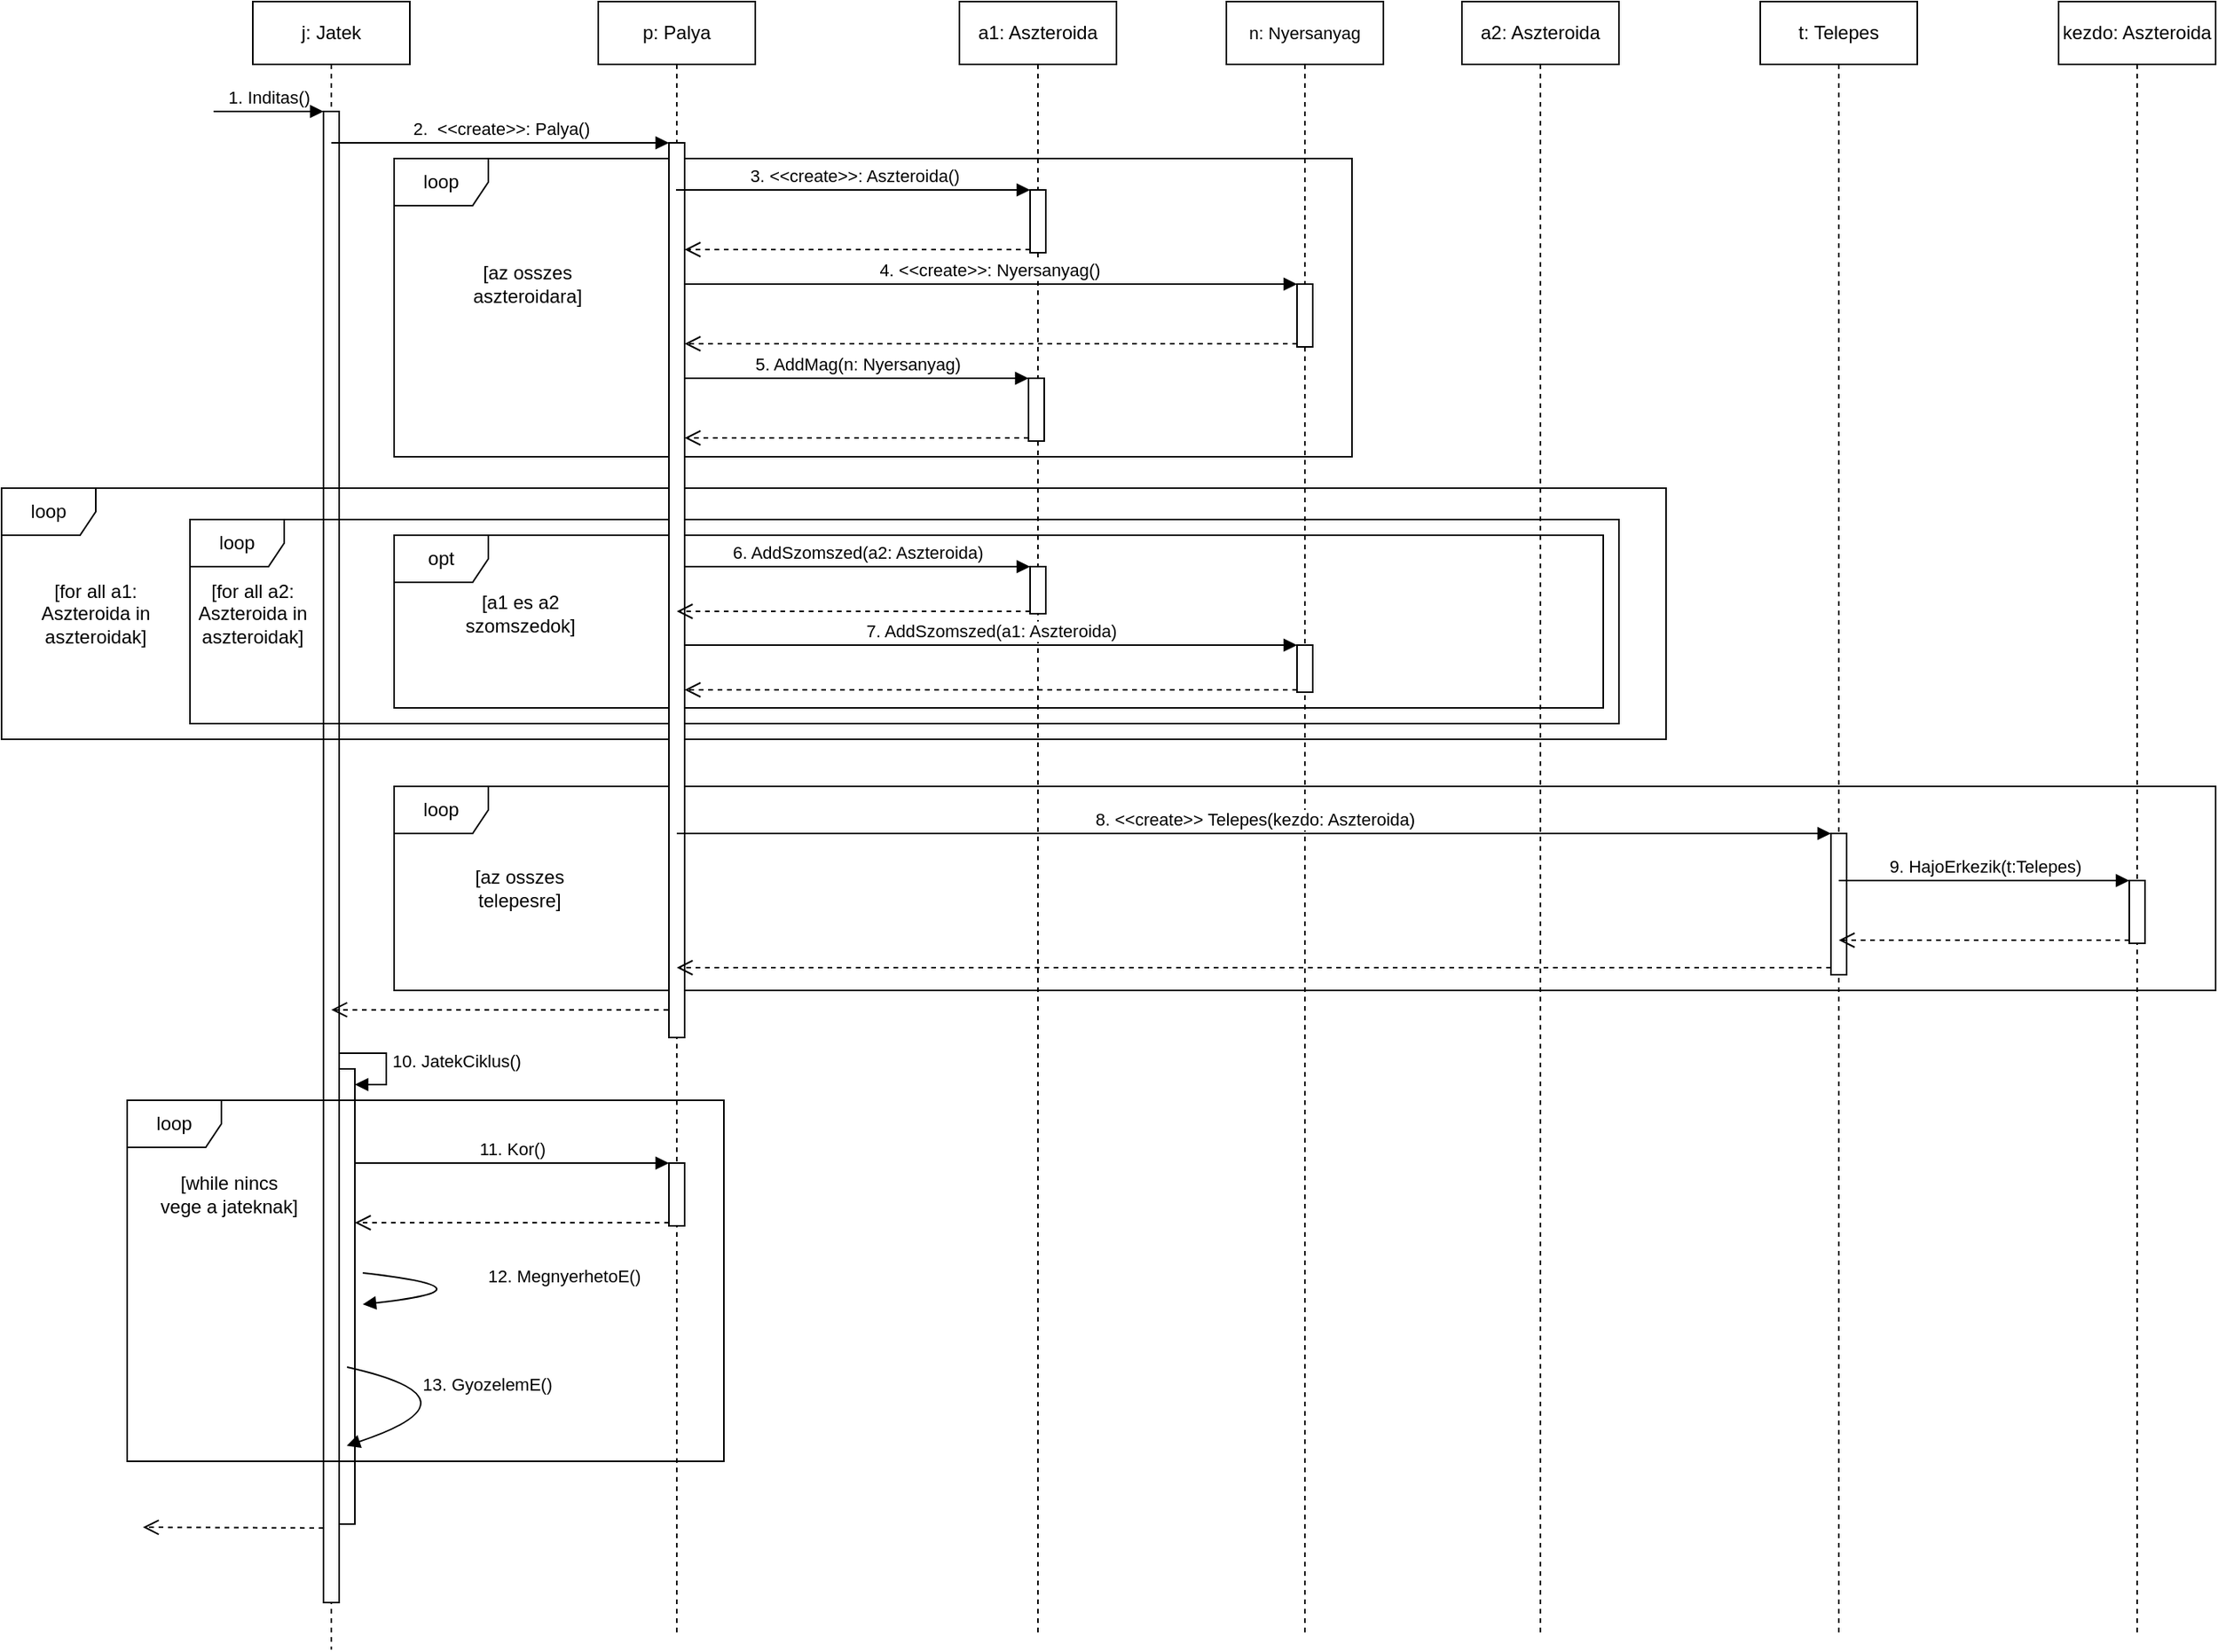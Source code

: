 <mxfile version="14.4.3" type="github" pages="3">
  <diagram id="XYwKMM7jnjSHmwa1re68" name="Page-2">
    <mxGraphModel dx="1960" dy="1268" grid="1" gridSize="10" guides="1" tooltips="1" connect="1" arrows="1" fold="1" page="1" pageScale="1" pageWidth="827" pageHeight="1169" math="0" shadow="0">
      <root>
        <mxCell id="UW_OAQmKXaL1REWa_Gpy-0" />
        <mxCell id="UW_OAQmKXaL1REWa_Gpy-1" parent="UW_OAQmKXaL1REWa_Gpy-0" />
        <mxCell id="tZIklSv6UKWIALs6BuAf-0" value="j: Jatek" style="shape=umlLifeline;perimeter=lifelinePerimeter;whiteSpace=wrap;html=1;container=1;collapsible=0;recursiveResize=0;outlineConnect=0;" parent="UW_OAQmKXaL1REWa_Gpy-1" vertex="1">
          <mxGeometry x="170" y="40" width="100" height="1050" as="geometry" />
        </mxCell>
        <mxCell id="tZIklSv6UKWIALs6BuAf-1" value="" style="html=1;points=[];perimeter=orthogonalPerimeter;" parent="tZIklSv6UKWIALs6BuAf-0" vertex="1">
          <mxGeometry x="45" y="70" width="10" height="950" as="geometry" />
        </mxCell>
        <mxCell id="tZIklSv6UKWIALs6BuAf-2" value="1. Inditas()" style="html=1;verticalAlign=bottom;endArrow=block;entryX=0;entryY=0;" parent="tZIklSv6UKWIALs6BuAf-0" target="tZIklSv6UKWIALs6BuAf-1" edge="1">
          <mxGeometry relative="1" as="geometry">
            <mxPoint x="-25" y="70" as="sourcePoint" />
          </mxGeometry>
        </mxCell>
        <mxCell id="tZIklSv6UKWIALs6BuAf-3" value="" style="html=1;verticalAlign=bottom;endArrow=open;dashed=1;endSize=8;exitX=0;exitY=0.95;" parent="tZIklSv6UKWIALs6BuAf-0" source="tZIklSv6UKWIALs6BuAf-1" edge="1">
          <mxGeometry x="1" y="-88" relative="1" as="geometry">
            <mxPoint x="-70" y="972" as="targetPoint" />
            <mxPoint x="-66" y="28" as="offset" />
          </mxGeometry>
        </mxCell>
        <mxCell id="tZIklSv6UKWIALs6BuAf-4" value="" style="html=1;points=[];perimeter=orthogonalPerimeter;" parent="tZIklSv6UKWIALs6BuAf-0" vertex="1">
          <mxGeometry x="55" y="680" width="10" height="290" as="geometry" />
        </mxCell>
        <mxCell id="tZIklSv6UKWIALs6BuAf-5" value="10. JatekCiklus()" style="edgeStyle=orthogonalEdgeStyle;html=1;align=left;spacingLeft=2;endArrow=block;rounded=0;entryX=1;entryY=0;" parent="tZIklSv6UKWIALs6BuAf-0" edge="1">
          <mxGeometry relative="1" as="geometry">
            <mxPoint x="55" y="670" as="sourcePoint" />
            <Array as="points">
              <mxPoint x="85" y="670" />
              <mxPoint x="85" y="690" />
            </Array>
            <mxPoint x="65" y="690" as="targetPoint" />
          </mxGeometry>
        </mxCell>
        <mxCell id="EWzqx7MmDM_D0yYkstTS-45" value="loop" style="shape=umlFrame;whiteSpace=wrap;html=1;" parent="tZIklSv6UKWIALs6BuAf-0" vertex="1">
          <mxGeometry x="-160" y="310" width="1060" height="160" as="geometry" />
        </mxCell>
        <mxCell id="EWzqx7MmDM_D0yYkstTS-46" value="loop" style="shape=umlFrame;whiteSpace=wrap;html=1;" parent="tZIklSv6UKWIALs6BuAf-0" vertex="1">
          <mxGeometry x="90" y="500" width="1160" height="130" as="geometry" />
        </mxCell>
        <mxCell id="EWzqx7MmDM_D0yYkstTS-47" value="[az osszes telepesre]" style="text;html=1;strokeColor=none;fillColor=none;align=center;verticalAlign=middle;whiteSpace=wrap;rounded=0;" parent="tZIklSv6UKWIALs6BuAf-0" vertex="1">
          <mxGeometry x="130" y="555" width="80" height="20" as="geometry" />
        </mxCell>
        <mxCell id="BgFgvHg0UsxG7nisXvli-3" value="loop" style="shape=umlFrame;whiteSpace=wrap;html=1;" parent="tZIklSv6UKWIALs6BuAf-0" vertex="1">
          <mxGeometry x="-40" y="330" width="910" height="130" as="geometry" />
        </mxCell>
        <mxCell id="BgFgvHg0UsxG7nisXvli-4" value="opt" style="shape=umlFrame;whiteSpace=wrap;html=1;" parent="tZIklSv6UKWIALs6BuAf-0" vertex="1">
          <mxGeometry x="90" y="340" width="770" height="110" as="geometry" />
        </mxCell>
        <mxCell id="BgFgvHg0UsxG7nisXvli-8" value="[for all a2: Aszteroida in aszteroidak]" style="text;html=1;strokeColor=none;fillColor=none;align=center;verticalAlign=middle;whiteSpace=wrap;rounded=0;" parent="tZIklSv6UKWIALs6BuAf-0" vertex="1">
          <mxGeometry x="-40" y="380" width="80" height="20" as="geometry" />
        </mxCell>
        <mxCell id="BgFgvHg0UsxG7nisXvli-9" value="[a1 es a2 szomszedok]" style="text;html=1;strokeColor=none;fillColor=none;align=center;verticalAlign=middle;whiteSpace=wrap;rounded=0;" parent="tZIklSv6UKWIALs6BuAf-0" vertex="1">
          <mxGeometry x="132.5" y="380" width="75" height="20" as="geometry" />
        </mxCell>
        <mxCell id="BgFgvHg0UsxG7nisXvli-5" value="[for all a1: Aszteroida in aszteroidak]" style="text;html=1;strokeColor=none;fillColor=none;align=center;verticalAlign=middle;whiteSpace=wrap;rounded=0;" parent="tZIklSv6UKWIALs6BuAf-0" vertex="1">
          <mxGeometry x="-140" y="380" width="80" height="20" as="geometry" />
        </mxCell>
        <mxCell id="EWzqx7MmDM_D0yYkstTS-43" value="loop" style="shape=umlFrame;whiteSpace=wrap;html=1;" parent="UW_OAQmKXaL1REWa_Gpy-1" vertex="1">
          <mxGeometry x="260" y="140" width="610" height="190" as="geometry" />
        </mxCell>
        <mxCell id="tZIklSv6UKWIALs6BuAf-10" value="loop" style="shape=umlFrame;whiteSpace=wrap;html=1;" parent="UW_OAQmKXaL1REWa_Gpy-1" vertex="1">
          <mxGeometry x="90" y="740" width="380" height="230" as="geometry" />
        </mxCell>
        <mxCell id="tZIklSv6UKWIALs6BuAf-6" value="p: Palya" style="shape=umlLifeline;perimeter=lifelinePerimeter;whiteSpace=wrap;html=1;container=1;collapsible=0;recursiveResize=0;outlineConnect=0;" parent="UW_OAQmKXaL1REWa_Gpy-1" vertex="1">
          <mxGeometry x="390" y="40" width="100" height="1040" as="geometry" />
        </mxCell>
        <mxCell id="tZIklSv6UKWIALs6BuAf-7" value="" style="html=1;points=[];perimeter=orthogonalPerimeter;" parent="tZIklSv6UKWIALs6BuAf-6" vertex="1">
          <mxGeometry x="45" y="740" width="10" height="40" as="geometry" />
        </mxCell>
        <mxCell id="EWzqx7MmDM_D0yYkstTS-2" value="" style="html=1;points=[];perimeter=orthogonalPerimeter;" parent="tZIklSv6UKWIALs6BuAf-6" vertex="1">
          <mxGeometry x="45" y="90" width="10" height="570" as="geometry" />
        </mxCell>
        <mxCell id="tZIklSv6UKWIALs6BuAf-8" value="11. Kor()" style="html=1;verticalAlign=bottom;endArrow=block;entryX=0;entryY=0;" parent="UW_OAQmKXaL1REWa_Gpy-1" target="tZIklSv6UKWIALs6BuAf-7" edge="1">
          <mxGeometry relative="1" as="geometry">
            <mxPoint x="235" y="780" as="sourcePoint" />
          </mxGeometry>
        </mxCell>
        <mxCell id="tZIklSv6UKWIALs6BuAf-9" value="" style="html=1;verticalAlign=bottom;endArrow=open;dashed=1;endSize=8;exitX=0;exitY=0.95;" parent="UW_OAQmKXaL1REWa_Gpy-1" source="tZIklSv6UKWIALs6BuAf-7" edge="1">
          <mxGeometry x="0.15" y="92" relative="1" as="geometry">
            <mxPoint x="235" y="818" as="targetPoint" />
            <mxPoint as="offset" />
          </mxGeometry>
        </mxCell>
        <mxCell id="tZIklSv6UKWIALs6BuAf-11" value="[while nincs vege a jateknak]" style="text;html=1;strokeColor=none;fillColor=none;align=center;verticalAlign=middle;whiteSpace=wrap;rounded=0;" parent="UW_OAQmKXaL1REWa_Gpy-1" vertex="1">
          <mxGeometry x="110" y="790" width="90" height="20" as="geometry" />
        </mxCell>
        <mxCell id="vkPs7Pq89A_EhBA1Po77-0" value="12. MegnyerhetoE()" style="html=1;verticalAlign=bottom;endArrow=block;curved=1;" parent="UW_OAQmKXaL1REWa_Gpy-1" edge="1">
          <mxGeometry y="40" relative="1" as="geometry">
            <mxPoint x="240" y="850" as="sourcePoint" />
            <mxPoint x="240" y="870" as="targetPoint" />
            <Array as="points">
              <mxPoint x="330" y="860" />
            </Array>
            <mxPoint x="34" y="-39" as="offset" />
          </mxGeometry>
        </mxCell>
        <mxCell id="vkPs7Pq89A_EhBA1Po77-2" value="13. GyozelemE()" style="html=1;verticalAlign=bottom;endArrow=block;entryX=0.368;entryY=0.957;entryDx=0;entryDy=0;entryPerimeter=0;curved=1;" parent="UW_OAQmKXaL1REWa_Gpy-1" target="tZIklSv6UKWIALs6BuAf-10" edge="1">
          <mxGeometry relative="1" as="geometry">
            <mxPoint x="230.0" y="910" as="sourcePoint" />
            <mxPoint x="390" y="930" as="targetPoint" />
            <Array as="points">
              <mxPoint x="320" y="930" />
            </Array>
          </mxGeometry>
        </mxCell>
        <mxCell id="EWzqx7MmDM_D0yYkstTS-3" value="2.&amp;nbsp; &amp;lt;&amp;lt;create&amp;gt;&amp;gt;: Palya()" style="html=1;verticalAlign=bottom;endArrow=block;entryX=0;entryY=0;" parent="UW_OAQmKXaL1REWa_Gpy-1" source="tZIklSv6UKWIALs6BuAf-0" target="EWzqx7MmDM_D0yYkstTS-2" edge="1">
          <mxGeometry relative="1" as="geometry">
            <mxPoint x="365" y="130" as="sourcePoint" />
          </mxGeometry>
        </mxCell>
        <mxCell id="EWzqx7MmDM_D0yYkstTS-4" value="" style="html=1;verticalAlign=bottom;endArrow=open;dashed=1;endSize=8;exitX=-0.049;exitY=0.969;exitDx=0;exitDy=0;exitPerimeter=0;" parent="UW_OAQmKXaL1REWa_Gpy-1" source="EWzqx7MmDM_D0yYkstTS-2" target="tZIklSv6UKWIALs6BuAf-0" edge="1">
          <mxGeometry relative="1" as="geometry">
            <mxPoint x="365" y="206" as="targetPoint" />
          </mxGeometry>
        </mxCell>
        <mxCell id="EWzqx7MmDM_D0yYkstTS-8" value="a1: Aszteroida" style="shape=umlLifeline;perimeter=lifelinePerimeter;whiteSpace=wrap;html=1;container=1;collapsible=0;recursiveResize=0;outlineConnect=0;" parent="UW_OAQmKXaL1REWa_Gpy-1" vertex="1">
          <mxGeometry x="620" y="40" width="100" height="1040" as="geometry" />
        </mxCell>
        <mxCell id="EWzqx7MmDM_D0yYkstTS-9" value="" style="html=1;points=[];perimeter=orthogonalPerimeter;" parent="EWzqx7MmDM_D0yYkstTS-8" vertex="1">
          <mxGeometry x="45" y="120" width="10" height="40" as="geometry" />
        </mxCell>
        <mxCell id="BgFgvHg0UsxG7nisXvli-0" value="" style="html=1;points=[];perimeter=orthogonalPerimeter;" parent="EWzqx7MmDM_D0yYkstTS-8" vertex="1">
          <mxGeometry x="44" y="240" width="10" height="40" as="geometry" />
        </mxCell>
        <mxCell id="BgFgvHg0UsxG7nisXvli-10" value="" style="html=1;points=[];perimeter=orthogonalPerimeter;" parent="EWzqx7MmDM_D0yYkstTS-8" vertex="1">
          <mxGeometry x="45" y="360" width="10" height="30" as="geometry" />
        </mxCell>
        <mxCell id="EWzqx7MmDM_D0yYkstTS-10" value="3. &amp;lt;&amp;lt;create&amp;gt;&amp;gt;: Aszteroida()" style="html=1;verticalAlign=bottom;endArrow=block;entryX=0;entryY=0;" parent="UW_OAQmKXaL1REWa_Gpy-1" target="EWzqx7MmDM_D0yYkstTS-9" edge="1">
          <mxGeometry relative="1" as="geometry">
            <mxPoint x="439.5" y="160.0" as="sourcePoint" />
          </mxGeometry>
        </mxCell>
        <mxCell id="EWzqx7MmDM_D0yYkstTS-11" value="" style="html=1;verticalAlign=bottom;endArrow=open;dashed=1;endSize=8;exitX=0;exitY=0.95;" parent="UW_OAQmKXaL1REWa_Gpy-1" source="EWzqx7MmDM_D0yYkstTS-9" edge="1">
          <mxGeometry x="0.024" y="-60" relative="1" as="geometry">
            <mxPoint x="445" y="198" as="targetPoint" />
            <mxPoint as="offset" />
          </mxGeometry>
        </mxCell>
        <mxCell id="EWzqx7MmDM_D0yYkstTS-12" value="&lt;span style=&quot;font-size: 11px ; background-color: rgb(255 , 255 , 255)&quot;&gt;n: Nyersanyag&lt;/span&gt;" style="shape=umlLifeline;perimeter=lifelinePerimeter;whiteSpace=wrap;html=1;container=1;collapsible=0;recursiveResize=0;outlineConnect=0;" parent="UW_OAQmKXaL1REWa_Gpy-1" vertex="1">
          <mxGeometry x="790" y="40" width="100" height="1040" as="geometry" />
        </mxCell>
        <mxCell id="EWzqx7MmDM_D0yYkstTS-13" value="" style="html=1;points=[];perimeter=orthogonalPerimeter;" parent="EWzqx7MmDM_D0yYkstTS-12" vertex="1">
          <mxGeometry x="45" y="180" width="10" height="40" as="geometry" />
        </mxCell>
        <mxCell id="BgFgvHg0UsxG7nisXvli-16" value="" style="html=1;points=[];perimeter=orthogonalPerimeter;" parent="EWzqx7MmDM_D0yYkstTS-12" vertex="1">
          <mxGeometry x="45" y="410" width="10" height="30" as="geometry" />
        </mxCell>
        <mxCell id="EWzqx7MmDM_D0yYkstTS-14" value="4. &amp;lt;&amp;lt;create&amp;gt;&amp;gt;: Nyersanyag()" style="html=1;verticalAlign=bottom;endArrow=block;entryX=0;entryY=0;" parent="UW_OAQmKXaL1REWa_Gpy-1" target="EWzqx7MmDM_D0yYkstTS-13" edge="1">
          <mxGeometry relative="1" as="geometry">
            <mxPoint x="445" y="220" as="sourcePoint" />
            <mxPoint x="-1" as="offset" />
          </mxGeometry>
        </mxCell>
        <mxCell id="EWzqx7MmDM_D0yYkstTS-15" value="" style="html=1;verticalAlign=bottom;endArrow=open;dashed=1;endSize=8;exitX=0;exitY=0.95;" parent="UW_OAQmKXaL1REWa_Gpy-1" source="EWzqx7MmDM_D0yYkstTS-13" edge="1">
          <mxGeometry x="0.197" y="-176" relative="1" as="geometry">
            <mxPoint x="445" y="258" as="targetPoint" />
            <mxPoint as="offset" />
          </mxGeometry>
        </mxCell>
        <mxCell id="EWzqx7MmDM_D0yYkstTS-28" value="a2: Aszteroida" style="shape=umlLifeline;perimeter=lifelinePerimeter;whiteSpace=wrap;html=1;container=1;collapsible=0;recursiveResize=0;outlineConnect=0;" parent="UW_OAQmKXaL1REWa_Gpy-1" vertex="1">
          <mxGeometry x="940" y="40" width="100" height="1040" as="geometry" />
        </mxCell>
        <mxCell id="EWzqx7MmDM_D0yYkstTS-32" value="t: Telepes" style="shape=umlLifeline;perimeter=lifelinePerimeter;whiteSpace=wrap;html=1;container=1;collapsible=0;recursiveResize=0;outlineConnect=0;" parent="UW_OAQmKXaL1REWa_Gpy-1" vertex="1">
          <mxGeometry x="1130" y="40" width="100" height="1040" as="geometry" />
        </mxCell>
        <mxCell id="EWzqx7MmDM_D0yYkstTS-33" value="" style="html=1;points=[];perimeter=orthogonalPerimeter;" parent="EWzqx7MmDM_D0yYkstTS-32" vertex="1">
          <mxGeometry x="45" y="530" width="10" height="90" as="geometry" />
        </mxCell>
        <mxCell id="EWzqx7MmDM_D0yYkstTS-34" value="8. &amp;lt;&amp;lt;create&amp;gt;&amp;gt; Telepes(kezdo: Aszteroida)" style="html=1;verticalAlign=bottom;endArrow=block;entryX=0;entryY=0;" parent="UW_OAQmKXaL1REWa_Gpy-1" source="tZIklSv6UKWIALs6BuAf-6" target="EWzqx7MmDM_D0yYkstTS-33" edge="1">
          <mxGeometry relative="1" as="geometry">
            <mxPoint x="1105" y="545" as="sourcePoint" />
          </mxGeometry>
        </mxCell>
        <mxCell id="EWzqx7MmDM_D0yYkstTS-35" value="" style="html=1;verticalAlign=bottom;endArrow=open;dashed=1;endSize=8;exitX=0;exitY=0.95;" parent="UW_OAQmKXaL1REWa_Gpy-1" source="EWzqx7MmDM_D0yYkstTS-33" target="tZIklSv6UKWIALs6BuAf-6" edge="1">
          <mxGeometry relative="1" as="geometry">
            <mxPoint x="1105" y="621" as="targetPoint" />
          </mxGeometry>
        </mxCell>
        <mxCell id="EWzqx7MmDM_D0yYkstTS-39" value="kezdo: Aszteroida" style="shape=umlLifeline;perimeter=lifelinePerimeter;whiteSpace=wrap;html=1;container=1;collapsible=0;recursiveResize=0;outlineConnect=0;" parent="UW_OAQmKXaL1REWa_Gpy-1" vertex="1">
          <mxGeometry x="1320" y="40" width="100" height="1040" as="geometry" />
        </mxCell>
        <mxCell id="EWzqx7MmDM_D0yYkstTS-40" value="" style="html=1;points=[];perimeter=orthogonalPerimeter;" parent="EWzqx7MmDM_D0yYkstTS-39" vertex="1">
          <mxGeometry x="45" y="560" width="10" height="40" as="geometry" />
        </mxCell>
        <mxCell id="EWzqx7MmDM_D0yYkstTS-41" value="9. HajoErkezik(t:Telepes)" style="html=1;verticalAlign=bottom;endArrow=block;entryX=0;entryY=0;" parent="UW_OAQmKXaL1REWa_Gpy-1" source="EWzqx7MmDM_D0yYkstTS-32" target="EWzqx7MmDM_D0yYkstTS-40" edge="1">
          <mxGeometry relative="1" as="geometry">
            <mxPoint x="1295" y="600" as="sourcePoint" />
          </mxGeometry>
        </mxCell>
        <mxCell id="EWzqx7MmDM_D0yYkstTS-42" value="" style="html=1;verticalAlign=bottom;endArrow=open;dashed=1;endSize=8;exitX=0;exitY=0.95;" parent="UW_OAQmKXaL1REWa_Gpy-1" source="EWzqx7MmDM_D0yYkstTS-40" target="EWzqx7MmDM_D0yYkstTS-32" edge="1">
          <mxGeometry x="0.024" y="51" relative="1" as="geometry">
            <mxPoint x="1295" y="676" as="targetPoint" />
            <mxPoint as="offset" />
          </mxGeometry>
        </mxCell>
        <mxCell id="EWzqx7MmDM_D0yYkstTS-44" value="[az osszes aszteroidara]" style="text;html=1;strokeColor=none;fillColor=none;align=center;verticalAlign=middle;whiteSpace=wrap;rounded=0;" parent="UW_OAQmKXaL1REWa_Gpy-1" vertex="1">
          <mxGeometry x="310" y="210" width="70" height="20" as="geometry" />
        </mxCell>
        <mxCell id="BgFgvHg0UsxG7nisXvli-1" value="5. AddMag(n: Nyersanyag)" style="html=1;verticalAlign=bottom;endArrow=block;entryX=0;entryY=0;" parent="UW_OAQmKXaL1REWa_Gpy-1" target="BgFgvHg0UsxG7nisXvli-0" edge="1">
          <mxGeometry relative="1" as="geometry">
            <mxPoint x="445" y="280" as="sourcePoint" />
          </mxGeometry>
        </mxCell>
        <mxCell id="BgFgvHg0UsxG7nisXvli-2" value="" style="html=1;verticalAlign=bottom;endArrow=open;dashed=1;endSize=8;exitX=0;exitY=0.95;" parent="UW_OAQmKXaL1REWa_Gpy-1" source="BgFgvHg0UsxG7nisXvli-0" edge="1">
          <mxGeometry x="0.132" y="-248" relative="1" as="geometry">
            <mxPoint x="445" y="318" as="targetPoint" />
            <mxPoint as="offset" />
          </mxGeometry>
        </mxCell>
        <mxCell id="BgFgvHg0UsxG7nisXvli-11" value="6. AddSzomszed(a2: Aszteroida)" style="html=1;verticalAlign=bottom;endArrow=block;entryX=0;entryY=0;" parent="UW_OAQmKXaL1REWa_Gpy-1" source="EWzqx7MmDM_D0yYkstTS-2" target="BgFgvHg0UsxG7nisXvli-10" edge="1">
          <mxGeometry relative="1" as="geometry">
            <mxPoint x="595" y="420" as="sourcePoint" />
          </mxGeometry>
        </mxCell>
        <mxCell id="BgFgvHg0UsxG7nisXvli-12" value="" style="html=1;verticalAlign=bottom;endArrow=open;dashed=1;endSize=8;exitX=0;exitY=0.95;" parent="UW_OAQmKXaL1REWa_Gpy-1" source="BgFgvHg0UsxG7nisXvli-10" target="tZIklSv6UKWIALs6BuAf-6" edge="1">
          <mxGeometry x="1" y="-334" relative="1" as="geometry">
            <mxPoint x="595" y="496" as="targetPoint" />
            <mxPoint x="-299" y="185" as="offset" />
          </mxGeometry>
        </mxCell>
        <mxCell id="BgFgvHg0UsxG7nisXvli-17" value="7. AddSzomszed(a1: Aszteroida)" style="html=1;verticalAlign=bottom;endArrow=block;entryX=0;entryY=0;" parent="UW_OAQmKXaL1REWa_Gpy-1" source="EWzqx7MmDM_D0yYkstTS-2" target="BgFgvHg0UsxG7nisXvli-16" edge="1">
          <mxGeometry relative="1" as="geometry">
            <mxPoint x="765" y="450" as="sourcePoint" />
          </mxGeometry>
        </mxCell>
        <mxCell id="BgFgvHg0UsxG7nisXvli-18" value="" style="html=1;verticalAlign=bottom;endArrow=open;dashed=1;endSize=8;exitX=0;exitY=0.95;" parent="UW_OAQmKXaL1REWa_Gpy-1" source="BgFgvHg0UsxG7nisXvli-16" target="EWzqx7MmDM_D0yYkstTS-2" edge="1">
          <mxGeometry x="1" y="-464" relative="1" as="geometry">
            <mxPoint x="765" y="526" as="targetPoint" />
            <mxPoint x="-415" y="255" as="offset" />
          </mxGeometry>
        </mxCell>
      </root>
    </mxGraphModel>
  </diagram>
  <diagram id="ALm2lJae90JCpoT5wneu" name="Page-1">
    <mxGraphModel dx="1611" dy="507" grid="1" gridSize="10" guides="1" tooltips="1" connect="1" arrows="1" fold="1" page="1" pageScale="1" pageWidth="827" pageHeight="1169" math="0" shadow="0">
      <root>
        <mxCell id="0" />
        <mxCell id="1" parent="0" />
        <mxCell id="e1akULYobBfIYtJS6R82-19" value="loop" style="shape=umlFrame;whiteSpace=wrap;html=1;" parent="1" vertex="1">
          <mxGeometry x="-100" y="140" width="900" height="460" as="geometry" />
        </mxCell>
        <mxCell id="e1akULYobBfIYtJS6R82-29" value="alt" style="shape=umlFrame;whiteSpace=wrap;html=1;" parent="1" vertex="1">
          <mxGeometry x="29.28" y="620" width="360" height="150" as="geometry" />
        </mxCell>
        <mxCell id="-gRdJ_-rrog418CzQ1uQ-10" value="loop" style="shape=umlFrame;whiteSpace=wrap;html=1;" parent="1" vertex="1">
          <mxGeometry x="30" y="250" width="540" height="70" as="geometry" />
        </mxCell>
        <mxCell id="-gRdJ_-rrog418CzQ1uQ-8" value="loop" style="shape=umlFrame;whiteSpace=wrap;html=1;" parent="1" vertex="1">
          <mxGeometry x="30" y="170" width="350" height="70" as="geometry" />
        </mxCell>
        <mxCell id="-gRdJ_-rrog418CzQ1uQ-13" value="r: Robot" style="shape=umlLifeline;perimeter=lifelinePerimeter;whiteSpace=wrap;html=1;container=1;collapsible=0;recursiveResize=0;outlineConnect=0;" parent="1" vertex="1">
          <mxGeometry x="460" y="20" width="100" height="820" as="geometry" />
        </mxCell>
        <mxCell id="-gRdJ_-rrog418CzQ1uQ-3" value="" style="html=1;points=[];perimeter=orthogonalPerimeter;" parent="-gRdJ_-rrog418CzQ1uQ-13" vertex="1">
          <mxGeometry x="45" y="250" width="10" height="30" as="geometry" />
        </mxCell>
        <mxCell id="-gRdJ_-rrog418CzQ1uQ-34" value="[napvihar következik]" style="text;html=1;strokeColor=none;fillColor=none;align=center;verticalAlign=middle;whiteSpace=wrap;rounded=0;" parent="-gRdJ_-rrog418CzQ1uQ-13" vertex="1">
          <mxGeometry x="110" y="390" width="80" height="20" as="geometry" />
        </mxCell>
        <mxCell id="-gRdJ_-rrog418CzQ1uQ-12" value="t: Telepes" style="shape=umlLifeline;perimeter=lifelinePerimeter;whiteSpace=wrap;html=1;container=1;collapsible=0;recursiveResize=0;outlineConnect=0;" parent="1" vertex="1">
          <mxGeometry x="289.28" y="20" width="100" height="820" as="geometry" />
        </mxCell>
        <mxCell id="-gRdJ_-rrog418CzQ1uQ-2" value="" style="html=1;points=[];perimeter=orthogonalPerimeter;" parent="-gRdJ_-rrog418CzQ1uQ-12" vertex="1">
          <mxGeometry x="45" y="180" width="10" height="30" as="geometry" />
        </mxCell>
        <mxCell id="e1akULYobBfIYtJS6R82-1" value="j:Jatek" style="shape=umlLifeline;perimeter=lifelinePerimeter;whiteSpace=wrap;html=1;container=1;collapsible=0;recursiveResize=0;outlineConnect=0;" parent="1" vertex="1">
          <mxGeometry x="120" y="20" width="100" height="830" as="geometry" />
        </mxCell>
        <mxCell id="e1akULYobBfIYtJS6R82-2" value="" style="html=1;points=[];perimeter=orthogonalPerimeter;" parent="e1akULYobBfIYtJS6R82-1" vertex="1">
          <mxGeometry x="45" y="70" width="10" height="710" as="geometry" />
        </mxCell>
        <mxCell id="e1akULYobBfIYtJS6R82-3" value="1. Inditas()" style="html=1;verticalAlign=bottom;endArrow=block;entryX=0;entryY=0;" parent="e1akULYobBfIYtJS6R82-1" target="e1akULYobBfIYtJS6R82-2" edge="1">
          <mxGeometry relative="1" as="geometry">
            <mxPoint x="-25" y="70" as="sourcePoint" />
          </mxGeometry>
        </mxCell>
        <mxCell id="e1akULYobBfIYtJS6R82-4" value="" style="html=1;verticalAlign=bottom;endArrow=open;dashed=1;endSize=8;" parent="e1akULYobBfIYtJS6R82-1" source="e1akULYobBfIYtJS6R82-2" edge="1">
          <mxGeometry x="1" y="-120" relative="1" as="geometry">
            <mxPoint x="-40" y="763" as="targetPoint" />
            <mxPoint x="-10" as="offset" />
          </mxGeometry>
        </mxCell>
        <mxCell id="e1akULYobBfIYtJS6R82-5" value="" style="html=1;points=[];perimeter=orthogonalPerimeter;" parent="e1akULYobBfIYtJS6R82-1" vertex="1">
          <mxGeometry x="55" y="100" width="10" height="490" as="geometry" />
        </mxCell>
        <mxCell id="e1akULYobBfIYtJS6R82-6" value="2. JatekCiklus()" style="edgeStyle=orthogonalEdgeStyle;html=1;align=left;spacingLeft=2;endArrow=block;rounded=0;entryX=1;entryY=0;" parent="e1akULYobBfIYtJS6R82-1" target="e1akULYobBfIYtJS6R82-5" edge="1">
          <mxGeometry x="0.2" relative="1" as="geometry">
            <mxPoint x="50" y="80" as="sourcePoint" />
            <Array as="points">
              <mxPoint x="85" y="80" />
            </Array>
            <mxPoint as="offset" />
          </mxGeometry>
        </mxCell>
        <mxCell id="e1akULYobBfIYtJS6R82-22" value="" style="html=1;points=[];perimeter=orthogonalPerimeter;" parent="e1akULYobBfIYtJS6R82-1" vertex="1">
          <mxGeometry x="54.28" y="630" width="10" height="40" as="geometry" />
        </mxCell>
        <mxCell id="e1akULYobBfIYtJS6R82-23" value="9. Gyozelem()" style="edgeStyle=orthogonalEdgeStyle;html=1;align=left;spacingLeft=2;endArrow=block;rounded=0;entryX=1;entryY=0;" parent="e1akULYobBfIYtJS6R82-1" target="e1akULYobBfIYtJS6R82-22" edge="1">
          <mxGeometry relative="1" as="geometry">
            <mxPoint x="54.28" y="610" as="sourcePoint" />
            <Array as="points">
              <mxPoint x="84.28" y="610" />
              <mxPoint x="84.28" y="630" />
            </Array>
          </mxGeometry>
        </mxCell>
        <mxCell id="e1akULYobBfIYtJS6R82-26" value="" style="html=1;points=[];perimeter=orthogonalPerimeter;" parent="e1akULYobBfIYtJS6R82-1" vertex="1">
          <mxGeometry x="54.28" y="710" width="10" height="30" as="geometry" />
        </mxCell>
        <mxCell id="e1akULYobBfIYtJS6R82-27" value="9. JatekVege()" style="edgeStyle=orthogonalEdgeStyle;html=1;align=left;spacingLeft=2;endArrow=block;rounded=0;entryX=1;entryY=0;" parent="e1akULYobBfIYtJS6R82-1" target="e1akULYobBfIYtJS6R82-26" edge="1">
          <mxGeometry x="0.2" relative="1" as="geometry">
            <mxPoint x="49.28" y="690" as="sourcePoint" />
            <Array as="points">
              <mxPoint x="59.28" y="690" />
              <mxPoint x="84.28" y="690" />
              <mxPoint x="84.28" y="710" />
            </Array>
            <mxPoint as="offset" />
          </mxGeometry>
        </mxCell>
        <mxCell id="e1akULYobBfIYtJS6R82-14" value="7. MegnyerhetoE()" style="html=1;verticalAlign=bottom;endArrow=block;" parent="1" target="-gRdJ_-rrog418CzQ1uQ-23" edge="1">
          <mxGeometry relative="1" as="geometry">
            <mxPoint x="184.28" y="490" as="sourcePoint" />
            <mxPoint x="374.28" y="490" as="targetPoint" />
            <Array as="points">
              <mxPoint x="279.28" y="490" />
            </Array>
          </mxGeometry>
        </mxCell>
        <mxCell id="e1akULYobBfIYtJS6R82-15" value="megnyerheto:boolean" style="html=1;verticalAlign=bottom;endArrow=open;dashed=1;endSize=8;" parent="1" source="-gRdJ_-rrog418CzQ1uQ-23" edge="1">
          <mxGeometry relative="1" as="geometry">
            <mxPoint x="184.28" y="518.5" as="targetPoint" />
            <mxPoint x="374.28" y="518.5" as="sourcePoint" />
          </mxGeometry>
        </mxCell>
        <mxCell id="e1akULYobBfIYtJS6R82-17" value="8. GyozelemE()" style="html=1;verticalAlign=bottom;endArrow=block;" parent="1" target="-gRdJ_-rrog418CzQ1uQ-21" edge="1">
          <mxGeometry relative="1" as="geometry">
            <mxPoint x="184.28" y="550" as="sourcePoint" />
            <mxPoint x="662" y="550" as="targetPoint" />
          </mxGeometry>
        </mxCell>
        <mxCell id="e1akULYobBfIYtJS6R82-18" value="gyozelem: boolean" style="html=1;verticalAlign=bottom;endArrow=open;dashed=1;endSize=8;" parent="1" source="-gRdJ_-rrog418CzQ1uQ-22" edge="1">
          <mxGeometry relative="1" as="geometry">
            <mxPoint x="184.28" y="578.5" as="targetPoint" />
            <mxPoint x="374.28" y="578.5" as="sourcePoint" />
          </mxGeometry>
        </mxCell>
        <mxCell id="e1akULYobBfIYtJS6R82-20" value="[while megnyerheto &amp;amp;&amp;amp; !gyozelem]" style="text;html=1;strokeColor=none;fillColor=none;align=center;verticalAlign=middle;whiteSpace=wrap;rounded=0;" parent="1" vertex="1">
          <mxGeometry x="-100" y="230" width="120" height="20" as="geometry" />
        </mxCell>
        <mxCell id="e1akULYobBfIYtJS6R82-30" value="" style="endArrow=none;dashed=1;html=1;dashPattern=1 3;strokeWidth=2;exitX=-0.006;exitY=0.533;exitDx=0;exitDy=0;exitPerimeter=0;entryX=1.002;entryY=0.516;entryDx=0;entryDy=0;entryPerimeter=0;" parent="1" source="e1akULYobBfIYtJS6R82-29" target="e1akULYobBfIYtJS6R82-29" edge="1">
          <mxGeometry width="50" height="50" relative="1" as="geometry">
            <mxPoint x="89.28" y="510" as="sourcePoint" />
            <mxPoint x="139.28" y="460" as="targetPoint" />
          </mxGeometry>
        </mxCell>
        <mxCell id="e1akULYobBfIYtJS6R82-31" value="[gyozelem]" style="text;html=1;strokeColor=none;fillColor=none;align=center;verticalAlign=middle;whiteSpace=wrap;rounded=0;" parent="1" vertex="1">
          <mxGeometry x="79.28" y="660" width="40" height="20" as="geometry" />
        </mxCell>
        <mxCell id="e1akULYobBfIYtJS6R82-32" value="[ !megnyerheto]" style="text;html=1;strokeColor=none;fillColor=none;align=center;verticalAlign=middle;whiteSpace=wrap;rounded=0;" parent="1" vertex="1">
          <mxGeometry x="49.28" y="720" width="90" height="20" as="geometry" />
        </mxCell>
        <mxCell id="-gRdJ_-rrog418CzQ1uQ-4" value="3. Lepes()" style="html=1;verticalAlign=bottom;endArrow=block;entryX=0;entryY=0;" parent="1" target="-gRdJ_-rrog418CzQ1uQ-2" edge="1">
          <mxGeometry relative="1" as="geometry">
            <mxPoint x="186" y="200" as="sourcePoint" />
          </mxGeometry>
        </mxCell>
        <mxCell id="-gRdJ_-rrog418CzQ1uQ-5" value="" style="html=1;verticalAlign=bottom;endArrow=open;dashed=1;endSize=8;exitX=0;exitY=0.95;" parent="1" source="-gRdJ_-rrog418CzQ1uQ-2" target="e1akULYobBfIYtJS6R82-5" edge="1">
          <mxGeometry x="-0.031" y="-6" relative="1" as="geometry">
            <mxPoint x="379.5" y="228.5" as="targetPoint" />
            <mxPoint as="offset" />
          </mxGeometry>
        </mxCell>
        <mxCell id="-gRdJ_-rrog418CzQ1uQ-6" value="4. Lepes()" style="html=1;verticalAlign=bottom;endArrow=block;entryX=0;entryY=0;" parent="1" source="e1akULYobBfIYtJS6R82-5" target="-gRdJ_-rrog418CzQ1uQ-3" edge="1">
          <mxGeometry relative="1" as="geometry">
            <mxPoint x="380" y="270" as="sourcePoint" />
          </mxGeometry>
        </mxCell>
        <mxCell id="-gRdJ_-rrog418CzQ1uQ-7" value="" style="html=1;verticalAlign=bottom;endArrow=open;dashed=1;endSize=8;exitX=0.1;exitY=0.989;exitDx=0;exitDy=0;exitPerimeter=0;" parent="1" source="-gRdJ_-rrog418CzQ1uQ-3" target="e1akULYobBfIYtJS6R82-5" edge="1">
          <mxGeometry relative="1" as="geometry">
            <mxPoint x="379.5" y="299.67" as="targetPoint" />
          </mxGeometry>
        </mxCell>
        <mxCell id="-gRdJ_-rrog418CzQ1uQ-9" value="[ for all t: Telepes in telepesek]" style="text;html=1;strokeColor=none;fillColor=none;align=center;verticalAlign=middle;whiteSpace=wrap;rounded=0;" parent="1" vertex="1">
          <mxGeometry x="44.28" y="205" width="110" height="20" as="geometry" />
        </mxCell>
        <mxCell id="-gRdJ_-rrog418CzQ1uQ-11" value="&lt;br&gt;&lt;br&gt;&lt;span style=&quot;color: rgb(0 , 0 , 0) ; font-family: &amp;#34;helvetica&amp;#34; ; font-size: 12px ; font-style: normal ; font-weight: 400 ; letter-spacing: normal ; text-align: center ; text-indent: 0px ; text-transform: none ; word-spacing: 0px ; background-color: rgb(248 , 249 , 250) ; display: inline ; float: none&quot;&gt;[ for all r: Robot&amp;nbsp;in robotok]&lt;/span&gt;&lt;br&gt;" style="text;html=1;strokeColor=none;fillColor=none;align=center;verticalAlign=middle;whiteSpace=wrap;rounded=0;" parent="1" vertex="1">
          <mxGeometry x="30" y="275" width="130" height="20" as="geometry" />
        </mxCell>
        <mxCell id="-gRdJ_-rrog418CzQ1uQ-21" value="p: Palya" style="shape=umlLifeline;perimeter=lifelinePerimeter;whiteSpace=wrap;html=1;container=1;collapsible=0;recursiveResize=0;outlineConnect=0;" parent="1" vertex="1">
          <mxGeometry x="620" y="20" width="100" height="820" as="geometry" />
        </mxCell>
        <mxCell id="-gRdJ_-rrog418CzQ1uQ-22" value="" style="html=1;points=[];perimeter=orthogonalPerimeter;" parent="-gRdJ_-rrog418CzQ1uQ-21" vertex="1">
          <mxGeometry x="45" y="520" width="10" height="50" as="geometry" />
        </mxCell>
        <mxCell id="-gRdJ_-rrog418CzQ1uQ-23" value="" style="html=1;points=[];perimeter=orthogonalPerimeter;" parent="-gRdJ_-rrog418CzQ1uQ-21" vertex="1">
          <mxGeometry x="45" y="460" width="10" height="50" as="geometry" />
        </mxCell>
        <mxCell id="-gRdJ_-rrog418CzQ1uQ-24" value="" style="html=1;points=[];perimeter=orthogonalPerimeter;" parent="-gRdJ_-rrog418CzQ1uQ-21" vertex="1">
          <mxGeometry x="45" y="340" width="10" height="100" as="geometry" />
        </mxCell>
        <mxCell id="-gRdJ_-rrog418CzQ1uQ-27" value="" style="html=1;points=[];perimeter=orthogonalPerimeter;" parent="-gRdJ_-rrog418CzQ1uQ-21" vertex="1">
          <mxGeometry x="55" y="380" width="10" height="30" as="geometry" />
        </mxCell>
        <mxCell id="-gRdJ_-rrog418CzQ1uQ-28" value="6. Napvihar()" style="edgeStyle=orthogonalEdgeStyle;html=1;align=left;spacingLeft=2;endArrow=block;rounded=0;entryX=1;entryY=0;" parent="-gRdJ_-rrog418CzQ1uQ-21" source="-gRdJ_-rrog418CzQ1uQ-24" target="-gRdJ_-rrog418CzQ1uQ-27" edge="1">
          <mxGeometry relative="1" as="geometry">
            <mxPoint x="60" y="360" as="sourcePoint" />
            <Array as="points">
              <mxPoint x="85" y="360" />
              <mxPoint x="85" y="380" />
            </Array>
          </mxGeometry>
        </mxCell>
        <mxCell id="-gRdJ_-rrog418CzQ1uQ-25" value="5. Lepes()" style="html=1;verticalAlign=bottom;endArrow=block;entryX=0;entryY=0;" parent="1" source="e1akULYobBfIYtJS6R82-5" target="-gRdJ_-rrog418CzQ1uQ-24" edge="1">
          <mxGeometry relative="1" as="geometry">
            <mxPoint x="180" y="340" as="sourcePoint" />
          </mxGeometry>
        </mxCell>
        <mxCell id="-gRdJ_-rrog418CzQ1uQ-26" value="" style="html=1;verticalAlign=bottom;endArrow=open;dashed=1;endSize=8;exitX=0;exitY=0.95;" parent="1" source="-gRdJ_-rrog418CzQ1uQ-24" target="e1akULYobBfIYtJS6R82-5" edge="1">
          <mxGeometry x="-0.104" y="395" relative="1" as="geometry">
            <mxPoint x="595" y="406" as="targetPoint" />
            <mxPoint as="offset" />
          </mxGeometry>
        </mxCell>
        <mxCell id="-gRdJ_-rrog418CzQ1uQ-33" value="opt" style="shape=umlFrame;whiteSpace=wrap;html=1;" parent="1" vertex="1">
          <mxGeometry x="550" y="370" width="240" height="70" as="geometry" />
        </mxCell>
        <mxCell id="0gVK6Mxvv2H767pG1lwg-1" value="&lt;h1&gt;A 3. lap a mostani!!!!!&lt;/h1&gt;" style="text;html=1;strokeColor=none;fillColor=none;spacing=5;spacingTop=-20;whiteSpace=wrap;overflow=hidden;rounded=0;" parent="1" vertex="1">
          <mxGeometry x="-80" y="20" width="190" height="120" as="geometry" />
        </mxCell>
      </root>
    </mxGraphModel>
  </diagram>
  <diagram id="zbWYzgv6-6gmVX1VNKGA" name="Page-2">
    <mxGraphModel dx="2774" dy="724" grid="1" gridSize="10" guides="1" tooltips="1" connect="1" arrows="1" fold="1" page="1" pageScale="1" pageWidth="1654" pageHeight="1169" math="0" shadow="0">
      <root>
        <mxCell id="_q2CTPJjcUrm57wt5f-j-0" />
        <mxCell id="_q2CTPJjcUrm57wt5f-j-1" parent="_q2CTPJjcUrm57wt5f-j-0" />
        <mxCell id="fK6OXjkUPVN38VF1DxoN-0" value="Játék ciklusa" style="shape=umlFrame;whiteSpace=wrap;html=1;" vertex="1" parent="_q2CTPJjcUrm57wt5f-j-1">
          <mxGeometry x="-1600" y="30" width="1000" height="720" as="geometry" />
        </mxCell>
        <mxCell id="_q2CTPJjcUrm57wt5f-j-2" value="loop" style="shape=umlFrame;whiteSpace=wrap;html=1;" parent="_q2CTPJjcUrm57wt5f-j-1" vertex="1">
          <mxGeometry x="-1530" y="170" width="900" height="460" as="geometry" />
        </mxCell>
        <mxCell id="_q2CTPJjcUrm57wt5f-j-4" value="loop" style="shape=umlFrame;whiteSpace=wrap;html=1;" parent="_q2CTPJjcUrm57wt5f-j-1" vertex="1">
          <mxGeometry x="-1410" y="290" width="540" height="70" as="geometry" />
        </mxCell>
        <mxCell id="_q2CTPJjcUrm57wt5f-j-5" value="loop" style="shape=umlFrame;whiteSpace=wrap;html=1;" parent="_q2CTPJjcUrm57wt5f-j-1" vertex="1">
          <mxGeometry x="-1410" y="210" width="350" height="70" as="geometry" />
        </mxCell>
        <mxCell id="_q2CTPJjcUrm57wt5f-j-6" value="r: Robot" style="shape=umlLifeline;perimeter=lifelinePerimeter;whiteSpace=wrap;html=1;container=1;collapsible=0;recursiveResize=0;outlineConnect=0;" parent="_q2CTPJjcUrm57wt5f-j-1" vertex="1">
          <mxGeometry x="-980" y="60" width="100" height="680" as="geometry" />
        </mxCell>
        <mxCell id="_q2CTPJjcUrm57wt5f-j-7" value="" style="html=1;points=[];perimeter=orthogonalPerimeter;" parent="_q2CTPJjcUrm57wt5f-j-6" vertex="1">
          <mxGeometry x="45" y="250" width="10" height="30" as="geometry" />
        </mxCell>
        <mxCell id="_q2CTPJjcUrm57wt5f-j-8" value="[napvihar következik]" style="text;html=1;strokeColor=none;fillColor=none;align=center;verticalAlign=middle;whiteSpace=wrap;rounded=0;" parent="_q2CTPJjcUrm57wt5f-j-6" vertex="1">
          <mxGeometry x="110" y="390" width="80" height="20" as="geometry" />
        </mxCell>
        <mxCell id="_q2CTPJjcUrm57wt5f-j-9" value="t: Telepes" style="shape=umlLifeline;perimeter=lifelinePerimeter;whiteSpace=wrap;html=1;container=1;collapsible=0;recursiveResize=0;outlineConnect=0;" parent="_q2CTPJjcUrm57wt5f-j-1" vertex="1">
          <mxGeometry x="-1150.72" y="60" width="100" height="680" as="geometry" />
        </mxCell>
        <mxCell id="_q2CTPJjcUrm57wt5f-j-10" value="" style="html=1;points=[];perimeter=orthogonalPerimeter;" parent="_q2CTPJjcUrm57wt5f-j-9" vertex="1">
          <mxGeometry x="45" y="180" width="10" height="30" as="geometry" />
        </mxCell>
        <mxCell id="_q2CTPJjcUrm57wt5f-j-11" value="j:Jatek" style="shape=umlLifeline;perimeter=lifelinePerimeter;whiteSpace=wrap;html=1;container=1;collapsible=0;recursiveResize=0;outlineConnect=0;" parent="_q2CTPJjcUrm57wt5f-j-1" vertex="1">
          <mxGeometry x="-1320" y="60" width="100" height="680" as="geometry" />
        </mxCell>
        <mxCell id="_q2CTPJjcUrm57wt5f-j-12" value="" style="html=1;points=[];perimeter=orthogonalPerimeter;" parent="_q2CTPJjcUrm57wt5f-j-11" vertex="1">
          <mxGeometry x="45" y="70" width="10" height="550" as="geometry" />
        </mxCell>
        <mxCell id="_q2CTPJjcUrm57wt5f-j-13" value="1. Inditas()" style="html=1;verticalAlign=bottom;endArrow=block;entryX=0;entryY=0;" parent="_q2CTPJjcUrm57wt5f-j-11" target="_q2CTPJjcUrm57wt5f-j-12" edge="1">
          <mxGeometry relative="1" as="geometry">
            <mxPoint x="-280" y="70" as="sourcePoint" />
          </mxGeometry>
        </mxCell>
        <mxCell id="_q2CTPJjcUrm57wt5f-j-15" value="" style="html=1;points=[];perimeter=orthogonalPerimeter;" parent="_q2CTPJjcUrm57wt5f-j-11" vertex="1">
          <mxGeometry x="55" y="100" width="10" height="490" as="geometry" />
        </mxCell>
        <mxCell id="_q2CTPJjcUrm57wt5f-j-16" value="2. JatekCiklus()" style="edgeStyle=orthogonalEdgeStyle;html=1;align=left;spacingLeft=2;endArrow=block;rounded=0;entryX=1;entryY=0;" parent="_q2CTPJjcUrm57wt5f-j-11" target="_q2CTPJjcUrm57wt5f-j-15" edge="1">
          <mxGeometry x="0.2" relative="1" as="geometry">
            <mxPoint x="50" y="80" as="sourcePoint" />
            <Array as="points">
              <mxPoint x="85" y="80" />
            </Array>
            <mxPoint as="offset" />
          </mxGeometry>
        </mxCell>
        <mxCell id="_q2CTPJjcUrm57wt5f-j-21" value="7. MegnyerhetoE()" style="html=1;verticalAlign=bottom;endArrow=block;" parent="_q2CTPJjcUrm57wt5f-j-1" target="_q2CTPJjcUrm57wt5f-j-37" edge="1">
          <mxGeometry relative="1" as="geometry">
            <mxPoint x="-1255.72" y="530" as="sourcePoint" />
            <mxPoint x="-1065.72" y="530" as="targetPoint" />
            <Array as="points">
              <mxPoint x="-1160.72" y="530" />
            </Array>
          </mxGeometry>
        </mxCell>
        <mxCell id="_q2CTPJjcUrm57wt5f-j-22" value="" style="html=1;verticalAlign=bottom;endArrow=open;dashed=1;endSize=8;" parent="_q2CTPJjcUrm57wt5f-j-1" source="_q2CTPJjcUrm57wt5f-j-37" edge="1">
          <mxGeometry x="-0.147" y="-13" relative="1" as="geometry">
            <mxPoint x="-1255.72" y="558.5" as="targetPoint" />
            <mxPoint x="-1065.72" y="558.5" as="sourcePoint" />
            <mxPoint as="offset" />
          </mxGeometry>
        </mxCell>
        <mxCell id="_q2CTPJjcUrm57wt5f-j-23" value="8. GyozelemE()" style="html=1;verticalAlign=bottom;endArrow=block;" parent="_q2CTPJjcUrm57wt5f-j-1" target="_q2CTPJjcUrm57wt5f-j-35" edge="1">
          <mxGeometry relative="1" as="geometry">
            <mxPoint x="-1255.72" y="590" as="sourcePoint" />
            <mxPoint x="-778" y="590" as="targetPoint" />
          </mxGeometry>
        </mxCell>
        <mxCell id="_q2CTPJjcUrm57wt5f-j-24" value="" style="html=1;verticalAlign=bottom;endArrow=open;dashed=1;endSize=8;" parent="_q2CTPJjcUrm57wt5f-j-1" source="_q2CTPJjcUrm57wt5f-j-36" edge="1">
          <mxGeometry relative="1" as="geometry">
            <mxPoint x="-1255.72" y="618.5" as="targetPoint" />
            <mxPoint x="-1065.72" y="618.5" as="sourcePoint" />
          </mxGeometry>
        </mxCell>
        <mxCell id="_q2CTPJjcUrm57wt5f-j-25" value="[while jatekTart]" style="text;html=1;strokeColor=none;fillColor=none;align=center;verticalAlign=middle;whiteSpace=wrap;rounded=0;" parent="_q2CTPJjcUrm57wt5f-j-1" vertex="1">
          <mxGeometry x="-1540" y="270" width="120" height="20" as="geometry" />
        </mxCell>
        <mxCell id="_q2CTPJjcUrm57wt5f-j-29" value="3. Lepes()" style="html=1;verticalAlign=bottom;endArrow=block;entryX=0;entryY=0;" parent="_q2CTPJjcUrm57wt5f-j-1" target="_q2CTPJjcUrm57wt5f-j-10" edge="1">
          <mxGeometry relative="1" as="geometry">
            <mxPoint x="-1254" y="240" as="sourcePoint" />
          </mxGeometry>
        </mxCell>
        <mxCell id="_q2CTPJjcUrm57wt5f-j-30" value="" style="html=1;verticalAlign=bottom;endArrow=open;dashed=1;endSize=8;exitX=0;exitY=0.95;" parent="_q2CTPJjcUrm57wt5f-j-1" source="_q2CTPJjcUrm57wt5f-j-10" target="_q2CTPJjcUrm57wt5f-j-15" edge="1">
          <mxGeometry x="-0.031" y="-6" relative="1" as="geometry">
            <mxPoint x="-1060.5" y="268.5" as="targetPoint" />
            <mxPoint as="offset" />
          </mxGeometry>
        </mxCell>
        <mxCell id="_q2CTPJjcUrm57wt5f-j-31" value="4. Lepes()" style="html=1;verticalAlign=bottom;endArrow=block;entryX=0;entryY=0;" parent="_q2CTPJjcUrm57wt5f-j-1" source="_q2CTPJjcUrm57wt5f-j-15" target="_q2CTPJjcUrm57wt5f-j-7" edge="1">
          <mxGeometry relative="1" as="geometry">
            <mxPoint x="-1060" y="310" as="sourcePoint" />
          </mxGeometry>
        </mxCell>
        <mxCell id="_q2CTPJjcUrm57wt5f-j-32" value="" style="html=1;verticalAlign=bottom;endArrow=open;dashed=1;endSize=8;exitX=0.1;exitY=0.989;exitDx=0;exitDy=0;exitPerimeter=0;" parent="_q2CTPJjcUrm57wt5f-j-1" source="_q2CTPJjcUrm57wt5f-j-7" target="_q2CTPJjcUrm57wt5f-j-15" edge="1">
          <mxGeometry relative="1" as="geometry">
            <mxPoint x="-1060.5" y="339.67" as="targetPoint" />
          </mxGeometry>
        </mxCell>
        <mxCell id="_q2CTPJjcUrm57wt5f-j-33" value="[ for all t: Telepes in telepesek]" style="text;html=1;strokeColor=none;fillColor=none;align=center;verticalAlign=middle;whiteSpace=wrap;rounded=0;" parent="_q2CTPJjcUrm57wt5f-j-1" vertex="1">
          <mxGeometry x="-1395.72" y="245" width="110" height="20" as="geometry" />
        </mxCell>
        <mxCell id="_q2CTPJjcUrm57wt5f-j-34" value="&lt;br&gt;&lt;br&gt;&lt;span style=&quot;color: rgb(0 , 0 , 0) ; font-family: &amp;#34;helvetica&amp;#34; ; font-size: 12px ; font-style: normal ; font-weight: 400 ; letter-spacing: normal ; text-align: center ; text-indent: 0px ; text-transform: none ; word-spacing: 0px ; background-color: rgb(248 , 249 , 250) ; display: inline ; float: none&quot;&gt;[ for all r: Robot&amp;nbsp;in robotok]&lt;/span&gt;&lt;br&gt;" style="text;html=1;strokeColor=none;fillColor=none;align=center;verticalAlign=middle;whiteSpace=wrap;rounded=0;" parent="_q2CTPJjcUrm57wt5f-j-1" vertex="1">
          <mxGeometry x="-1410" y="315" width="130" height="20" as="geometry" />
        </mxCell>
        <mxCell id="_q2CTPJjcUrm57wt5f-j-35" value="p: Palya" style="shape=umlLifeline;perimeter=lifelinePerimeter;whiteSpace=wrap;html=1;container=1;collapsible=0;recursiveResize=0;outlineConnect=0;" parent="_q2CTPJjcUrm57wt5f-j-1" vertex="1">
          <mxGeometry x="-820" y="60" width="100" height="690" as="geometry" />
        </mxCell>
        <mxCell id="_q2CTPJjcUrm57wt5f-j-36" value="" style="html=1;points=[];perimeter=orthogonalPerimeter;" parent="_q2CTPJjcUrm57wt5f-j-35" vertex="1">
          <mxGeometry x="45" y="530" width="10" height="30" as="geometry" />
        </mxCell>
        <mxCell id="_q2CTPJjcUrm57wt5f-j-37" value="" style="html=1;points=[];perimeter=orthogonalPerimeter;" parent="_q2CTPJjcUrm57wt5f-j-35" vertex="1">
          <mxGeometry x="45" y="470" width="10" height="30" as="geometry" />
        </mxCell>
        <mxCell id="_q2CTPJjcUrm57wt5f-j-38" value="" style="html=1;points=[];perimeter=orthogonalPerimeter;" parent="_q2CTPJjcUrm57wt5f-j-35" vertex="1">
          <mxGeometry x="45" y="340" width="10" height="100" as="geometry" />
        </mxCell>
        <mxCell id="_q2CTPJjcUrm57wt5f-j-39" value="" style="html=1;points=[];perimeter=orthogonalPerimeter;" parent="_q2CTPJjcUrm57wt5f-j-35" vertex="1">
          <mxGeometry x="55" y="380" width="10" height="30" as="geometry" />
        </mxCell>
        <mxCell id="_q2CTPJjcUrm57wt5f-j-40" value="6. Napvihar()" style="edgeStyle=orthogonalEdgeStyle;html=1;align=left;spacingLeft=2;endArrow=block;rounded=0;entryX=1;entryY=0;" parent="_q2CTPJjcUrm57wt5f-j-35" source="_q2CTPJjcUrm57wt5f-j-38" target="_q2CTPJjcUrm57wt5f-j-39" edge="1">
          <mxGeometry relative="1" as="geometry">
            <mxPoint x="60" y="360" as="sourcePoint" />
            <Array as="points">
              <mxPoint x="85" y="360" />
              <mxPoint x="85" y="380" />
            </Array>
          </mxGeometry>
        </mxCell>
        <mxCell id="_q2CTPJjcUrm57wt5f-j-41" value="5. Lepes()" style="html=1;verticalAlign=bottom;endArrow=block;entryX=0;entryY=0;" parent="_q2CTPJjcUrm57wt5f-j-1" source="_q2CTPJjcUrm57wt5f-j-15" target="_q2CTPJjcUrm57wt5f-j-38" edge="1">
          <mxGeometry relative="1" as="geometry">
            <mxPoint x="-1260" y="380" as="sourcePoint" />
          </mxGeometry>
        </mxCell>
        <mxCell id="_q2CTPJjcUrm57wt5f-j-42" value="" style="html=1;verticalAlign=bottom;endArrow=open;dashed=1;endSize=8;exitX=0;exitY=0.95;" parent="_q2CTPJjcUrm57wt5f-j-1" source="_q2CTPJjcUrm57wt5f-j-38" target="_q2CTPJjcUrm57wt5f-j-15" edge="1">
          <mxGeometry x="-0.104" y="395" relative="1" as="geometry">
            <mxPoint x="-845" y="446" as="targetPoint" />
            <mxPoint as="offset" />
          </mxGeometry>
        </mxCell>
        <mxCell id="_q2CTPJjcUrm57wt5f-j-43" value="opt" style="shape=umlFrame;whiteSpace=wrap;html=1;" parent="_q2CTPJjcUrm57wt5f-j-1" vertex="1">
          <mxGeometry x="-890" y="410" width="240" height="70" as="geometry" />
        </mxCell>
        <mxCell id="_q2CTPJjcUrm57wt5f-j-14" value="" style="html=1;verticalAlign=bottom;endArrow=open;dashed=1;endSize=8;entryX=0.001;entryY=0.899;entryDx=0;entryDy=0;entryPerimeter=0;" parent="_q2CTPJjcUrm57wt5f-j-1" source="_q2CTPJjcUrm57wt5f-j-12" edge="1" target="fK6OXjkUPVN38VF1DxoN-0">
          <mxGeometry x="1" y="-120" relative="1" as="geometry">
            <mxPoint x="-1580" y="680" as="targetPoint" />
            <mxPoint x="-10" as="offset" />
          </mxGeometry>
        </mxCell>
      </root>
    </mxGraphModel>
  </diagram>
</mxfile>
